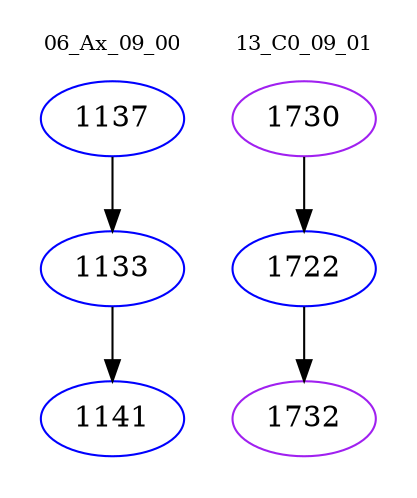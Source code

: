 digraph{
subgraph cluster_0 {
color = white
label = "06_Ax_09_00";
fontsize=10;
T0_1137 [label="1137", color="blue"]
T0_1137 -> T0_1133 [color="black"]
T0_1133 [label="1133", color="blue"]
T0_1133 -> T0_1141 [color="black"]
T0_1141 [label="1141", color="blue"]
}
subgraph cluster_1 {
color = white
label = "13_C0_09_01";
fontsize=10;
T1_1730 [label="1730", color="purple"]
T1_1730 -> T1_1722 [color="black"]
T1_1722 [label="1722", color="blue"]
T1_1722 -> T1_1732 [color="black"]
T1_1732 [label="1732", color="purple"]
}
}
